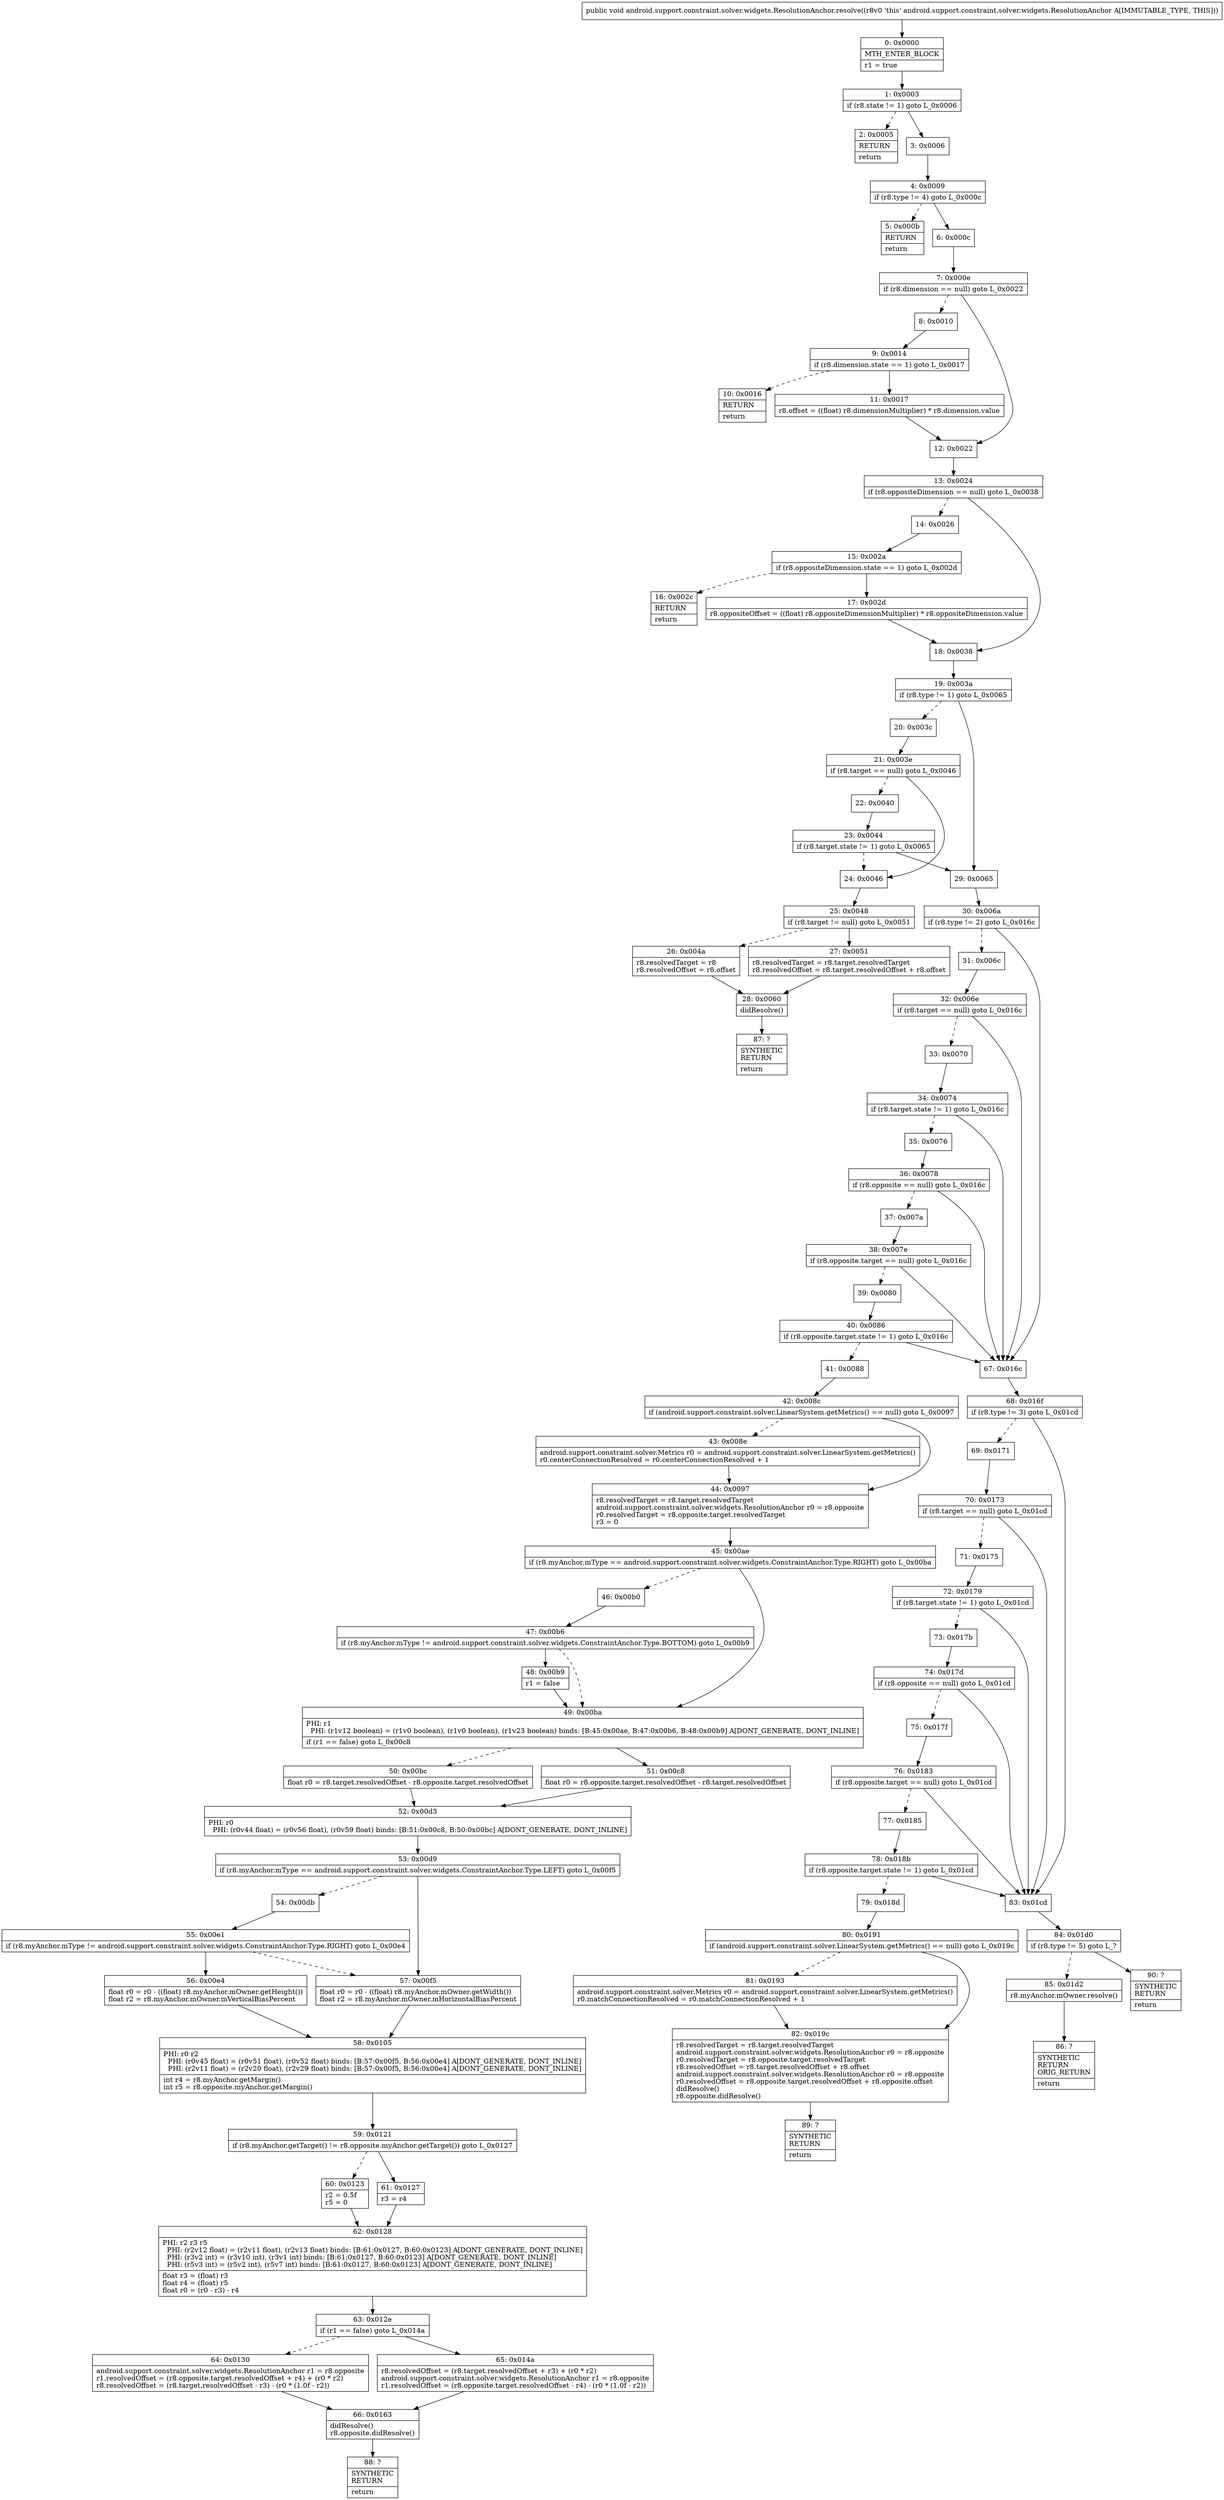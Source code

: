 digraph "CFG forandroid.support.constraint.solver.widgets.ResolutionAnchor.resolve()V" {
Node_0 [shape=record,label="{0\:\ 0x0000|MTH_ENTER_BLOCK\l|r1 = true\l}"];
Node_1 [shape=record,label="{1\:\ 0x0003|if (r8.state != 1) goto L_0x0006\l}"];
Node_2 [shape=record,label="{2\:\ 0x0005|RETURN\l|return\l}"];
Node_3 [shape=record,label="{3\:\ 0x0006}"];
Node_4 [shape=record,label="{4\:\ 0x0009|if (r8.type != 4) goto L_0x000c\l}"];
Node_5 [shape=record,label="{5\:\ 0x000b|RETURN\l|return\l}"];
Node_6 [shape=record,label="{6\:\ 0x000c}"];
Node_7 [shape=record,label="{7\:\ 0x000e|if (r8.dimension == null) goto L_0x0022\l}"];
Node_8 [shape=record,label="{8\:\ 0x0010}"];
Node_9 [shape=record,label="{9\:\ 0x0014|if (r8.dimension.state == 1) goto L_0x0017\l}"];
Node_10 [shape=record,label="{10\:\ 0x0016|RETURN\l|return\l}"];
Node_11 [shape=record,label="{11\:\ 0x0017|r8.offset = ((float) r8.dimensionMultiplier) * r8.dimension.value\l}"];
Node_12 [shape=record,label="{12\:\ 0x0022}"];
Node_13 [shape=record,label="{13\:\ 0x0024|if (r8.oppositeDimension == null) goto L_0x0038\l}"];
Node_14 [shape=record,label="{14\:\ 0x0026}"];
Node_15 [shape=record,label="{15\:\ 0x002a|if (r8.oppositeDimension.state == 1) goto L_0x002d\l}"];
Node_16 [shape=record,label="{16\:\ 0x002c|RETURN\l|return\l}"];
Node_17 [shape=record,label="{17\:\ 0x002d|r8.oppositeOffset = ((float) r8.oppositeDimensionMultiplier) * r8.oppositeDimension.value\l}"];
Node_18 [shape=record,label="{18\:\ 0x0038}"];
Node_19 [shape=record,label="{19\:\ 0x003a|if (r8.type != 1) goto L_0x0065\l}"];
Node_20 [shape=record,label="{20\:\ 0x003c}"];
Node_21 [shape=record,label="{21\:\ 0x003e|if (r8.target == null) goto L_0x0046\l}"];
Node_22 [shape=record,label="{22\:\ 0x0040}"];
Node_23 [shape=record,label="{23\:\ 0x0044|if (r8.target.state != 1) goto L_0x0065\l}"];
Node_24 [shape=record,label="{24\:\ 0x0046}"];
Node_25 [shape=record,label="{25\:\ 0x0048|if (r8.target != null) goto L_0x0051\l}"];
Node_26 [shape=record,label="{26\:\ 0x004a|r8.resolvedTarget = r8\lr8.resolvedOffset = r8.offset\l}"];
Node_27 [shape=record,label="{27\:\ 0x0051|r8.resolvedTarget = r8.target.resolvedTarget\lr8.resolvedOffset = r8.target.resolvedOffset + r8.offset\l}"];
Node_28 [shape=record,label="{28\:\ 0x0060|didResolve()\l}"];
Node_29 [shape=record,label="{29\:\ 0x0065}"];
Node_30 [shape=record,label="{30\:\ 0x006a|if (r8.type != 2) goto L_0x016c\l}"];
Node_31 [shape=record,label="{31\:\ 0x006c}"];
Node_32 [shape=record,label="{32\:\ 0x006e|if (r8.target == null) goto L_0x016c\l}"];
Node_33 [shape=record,label="{33\:\ 0x0070}"];
Node_34 [shape=record,label="{34\:\ 0x0074|if (r8.target.state != 1) goto L_0x016c\l}"];
Node_35 [shape=record,label="{35\:\ 0x0076}"];
Node_36 [shape=record,label="{36\:\ 0x0078|if (r8.opposite == null) goto L_0x016c\l}"];
Node_37 [shape=record,label="{37\:\ 0x007a}"];
Node_38 [shape=record,label="{38\:\ 0x007e|if (r8.opposite.target == null) goto L_0x016c\l}"];
Node_39 [shape=record,label="{39\:\ 0x0080}"];
Node_40 [shape=record,label="{40\:\ 0x0086|if (r8.opposite.target.state != 1) goto L_0x016c\l}"];
Node_41 [shape=record,label="{41\:\ 0x0088}"];
Node_42 [shape=record,label="{42\:\ 0x008c|if (android.support.constraint.solver.LinearSystem.getMetrics() == null) goto L_0x0097\l}"];
Node_43 [shape=record,label="{43\:\ 0x008e|android.support.constraint.solver.Metrics r0 = android.support.constraint.solver.LinearSystem.getMetrics()\lr0.centerConnectionResolved = r0.centerConnectionResolved + 1\l}"];
Node_44 [shape=record,label="{44\:\ 0x0097|r8.resolvedTarget = r8.target.resolvedTarget\landroid.support.constraint.solver.widgets.ResolutionAnchor r0 = r8.opposite\lr0.resolvedTarget = r8.opposite.target.resolvedTarget\lr3 = 0\l}"];
Node_45 [shape=record,label="{45\:\ 0x00ae|if (r8.myAnchor.mType == android.support.constraint.solver.widgets.ConstraintAnchor.Type.RIGHT) goto L_0x00ba\l}"];
Node_46 [shape=record,label="{46\:\ 0x00b0}"];
Node_47 [shape=record,label="{47\:\ 0x00b6|if (r8.myAnchor.mType != android.support.constraint.solver.widgets.ConstraintAnchor.Type.BOTTOM) goto L_0x00b9\l}"];
Node_48 [shape=record,label="{48\:\ 0x00b9|r1 = false\l}"];
Node_49 [shape=record,label="{49\:\ 0x00ba|PHI: r1 \l  PHI: (r1v12 boolean) = (r1v0 boolean), (r1v0 boolean), (r1v23 boolean) binds: [B:45:0x00ae, B:47:0x00b6, B:48:0x00b9] A[DONT_GENERATE, DONT_INLINE]\l|if (r1 == false) goto L_0x00c8\l}"];
Node_50 [shape=record,label="{50\:\ 0x00bc|float r0 = r8.target.resolvedOffset \- r8.opposite.target.resolvedOffset\l}"];
Node_51 [shape=record,label="{51\:\ 0x00c8|float r0 = r8.opposite.target.resolvedOffset \- r8.target.resolvedOffset\l}"];
Node_52 [shape=record,label="{52\:\ 0x00d3|PHI: r0 \l  PHI: (r0v44 float) = (r0v56 float), (r0v59 float) binds: [B:51:0x00c8, B:50:0x00bc] A[DONT_GENERATE, DONT_INLINE]\l}"];
Node_53 [shape=record,label="{53\:\ 0x00d9|if (r8.myAnchor.mType == android.support.constraint.solver.widgets.ConstraintAnchor.Type.LEFT) goto L_0x00f5\l}"];
Node_54 [shape=record,label="{54\:\ 0x00db}"];
Node_55 [shape=record,label="{55\:\ 0x00e1|if (r8.myAnchor.mType != android.support.constraint.solver.widgets.ConstraintAnchor.Type.RIGHT) goto L_0x00e4\l}"];
Node_56 [shape=record,label="{56\:\ 0x00e4|float r0 = r0 \- ((float) r8.myAnchor.mOwner.getHeight())\lfloat r2 = r8.myAnchor.mOwner.mVerticalBiasPercent\l}"];
Node_57 [shape=record,label="{57\:\ 0x00f5|float r0 = r0 \- ((float) r8.myAnchor.mOwner.getWidth())\lfloat r2 = r8.myAnchor.mOwner.mHorizontalBiasPercent\l}"];
Node_58 [shape=record,label="{58\:\ 0x0105|PHI: r0 r2 \l  PHI: (r0v45 float) = (r0v51 float), (r0v52 float) binds: [B:57:0x00f5, B:56:0x00e4] A[DONT_GENERATE, DONT_INLINE]\l  PHI: (r2v11 float) = (r2v20 float), (r2v29 float) binds: [B:57:0x00f5, B:56:0x00e4] A[DONT_GENERATE, DONT_INLINE]\l|int r4 = r8.myAnchor.getMargin()\lint r5 = r8.opposite.myAnchor.getMargin()\l}"];
Node_59 [shape=record,label="{59\:\ 0x0121|if (r8.myAnchor.getTarget() != r8.opposite.myAnchor.getTarget()) goto L_0x0127\l}"];
Node_60 [shape=record,label="{60\:\ 0x0123|r2 = 0.5f\lr5 = 0\l}"];
Node_61 [shape=record,label="{61\:\ 0x0127|r3 = r4\l}"];
Node_62 [shape=record,label="{62\:\ 0x0128|PHI: r2 r3 r5 \l  PHI: (r2v12 float) = (r2v11 float), (r2v13 float) binds: [B:61:0x0127, B:60:0x0123] A[DONT_GENERATE, DONT_INLINE]\l  PHI: (r3v2 int) = (r3v10 int), (r3v1 int) binds: [B:61:0x0127, B:60:0x0123] A[DONT_GENERATE, DONT_INLINE]\l  PHI: (r5v3 int) = (r5v2 int), (r5v7 int) binds: [B:61:0x0127, B:60:0x0123] A[DONT_GENERATE, DONT_INLINE]\l|float r3 = (float) r3\lfloat r4 = (float) r5\lfloat r0 = (r0 \- r3) \- r4\l}"];
Node_63 [shape=record,label="{63\:\ 0x012e|if (r1 == false) goto L_0x014a\l}"];
Node_64 [shape=record,label="{64\:\ 0x0130|android.support.constraint.solver.widgets.ResolutionAnchor r1 = r8.opposite\lr1.resolvedOffset = (r8.opposite.target.resolvedOffset + r4) + (r0 * r2)\lr8.resolvedOffset = (r8.target.resolvedOffset \- r3) \- (r0 * (1.0f \- r2))\l}"];
Node_65 [shape=record,label="{65\:\ 0x014a|r8.resolvedOffset = (r8.target.resolvedOffset + r3) + (r0 * r2)\landroid.support.constraint.solver.widgets.ResolutionAnchor r1 = r8.opposite\lr1.resolvedOffset = (r8.opposite.target.resolvedOffset \- r4) \- (r0 * (1.0f \- r2))\l}"];
Node_66 [shape=record,label="{66\:\ 0x0163|didResolve()\lr8.opposite.didResolve()\l}"];
Node_67 [shape=record,label="{67\:\ 0x016c}"];
Node_68 [shape=record,label="{68\:\ 0x016f|if (r8.type != 3) goto L_0x01cd\l}"];
Node_69 [shape=record,label="{69\:\ 0x0171}"];
Node_70 [shape=record,label="{70\:\ 0x0173|if (r8.target == null) goto L_0x01cd\l}"];
Node_71 [shape=record,label="{71\:\ 0x0175}"];
Node_72 [shape=record,label="{72\:\ 0x0179|if (r8.target.state != 1) goto L_0x01cd\l}"];
Node_73 [shape=record,label="{73\:\ 0x017b}"];
Node_74 [shape=record,label="{74\:\ 0x017d|if (r8.opposite == null) goto L_0x01cd\l}"];
Node_75 [shape=record,label="{75\:\ 0x017f}"];
Node_76 [shape=record,label="{76\:\ 0x0183|if (r8.opposite.target == null) goto L_0x01cd\l}"];
Node_77 [shape=record,label="{77\:\ 0x0185}"];
Node_78 [shape=record,label="{78\:\ 0x018b|if (r8.opposite.target.state != 1) goto L_0x01cd\l}"];
Node_79 [shape=record,label="{79\:\ 0x018d}"];
Node_80 [shape=record,label="{80\:\ 0x0191|if (android.support.constraint.solver.LinearSystem.getMetrics() == null) goto L_0x019c\l}"];
Node_81 [shape=record,label="{81\:\ 0x0193|android.support.constraint.solver.Metrics r0 = android.support.constraint.solver.LinearSystem.getMetrics()\lr0.matchConnectionResolved = r0.matchConnectionResolved + 1\l}"];
Node_82 [shape=record,label="{82\:\ 0x019c|r8.resolvedTarget = r8.target.resolvedTarget\landroid.support.constraint.solver.widgets.ResolutionAnchor r0 = r8.opposite\lr0.resolvedTarget = r8.opposite.target.resolvedTarget\lr8.resolvedOffset = r8.target.resolvedOffset + r8.offset\landroid.support.constraint.solver.widgets.ResolutionAnchor r0 = r8.opposite\lr0.resolvedOffset = r8.opposite.target.resolvedOffset + r8.opposite.offset\ldidResolve()\lr8.opposite.didResolve()\l}"];
Node_83 [shape=record,label="{83\:\ 0x01cd}"];
Node_84 [shape=record,label="{84\:\ 0x01d0|if (r8.type != 5) goto L_?\l}"];
Node_85 [shape=record,label="{85\:\ 0x01d2|r8.myAnchor.mOwner.resolve()\l}"];
Node_86 [shape=record,label="{86\:\ ?|SYNTHETIC\lRETURN\lORIG_RETURN\l|return\l}"];
Node_87 [shape=record,label="{87\:\ ?|SYNTHETIC\lRETURN\l|return\l}"];
Node_88 [shape=record,label="{88\:\ ?|SYNTHETIC\lRETURN\l|return\l}"];
Node_89 [shape=record,label="{89\:\ ?|SYNTHETIC\lRETURN\l|return\l}"];
Node_90 [shape=record,label="{90\:\ ?|SYNTHETIC\lRETURN\l|return\l}"];
MethodNode[shape=record,label="{public void android.support.constraint.solver.widgets.ResolutionAnchor.resolve((r8v0 'this' android.support.constraint.solver.widgets.ResolutionAnchor A[IMMUTABLE_TYPE, THIS])) }"];
MethodNode -> Node_0;
Node_0 -> Node_1;
Node_1 -> Node_2[style=dashed];
Node_1 -> Node_3;
Node_3 -> Node_4;
Node_4 -> Node_5[style=dashed];
Node_4 -> Node_6;
Node_6 -> Node_7;
Node_7 -> Node_8[style=dashed];
Node_7 -> Node_12;
Node_8 -> Node_9;
Node_9 -> Node_10[style=dashed];
Node_9 -> Node_11;
Node_11 -> Node_12;
Node_12 -> Node_13;
Node_13 -> Node_14[style=dashed];
Node_13 -> Node_18;
Node_14 -> Node_15;
Node_15 -> Node_16[style=dashed];
Node_15 -> Node_17;
Node_17 -> Node_18;
Node_18 -> Node_19;
Node_19 -> Node_20[style=dashed];
Node_19 -> Node_29;
Node_20 -> Node_21;
Node_21 -> Node_22[style=dashed];
Node_21 -> Node_24;
Node_22 -> Node_23;
Node_23 -> Node_24[style=dashed];
Node_23 -> Node_29;
Node_24 -> Node_25;
Node_25 -> Node_26[style=dashed];
Node_25 -> Node_27;
Node_26 -> Node_28;
Node_27 -> Node_28;
Node_28 -> Node_87;
Node_29 -> Node_30;
Node_30 -> Node_31[style=dashed];
Node_30 -> Node_67;
Node_31 -> Node_32;
Node_32 -> Node_33[style=dashed];
Node_32 -> Node_67;
Node_33 -> Node_34;
Node_34 -> Node_35[style=dashed];
Node_34 -> Node_67;
Node_35 -> Node_36;
Node_36 -> Node_37[style=dashed];
Node_36 -> Node_67;
Node_37 -> Node_38;
Node_38 -> Node_39[style=dashed];
Node_38 -> Node_67;
Node_39 -> Node_40;
Node_40 -> Node_41[style=dashed];
Node_40 -> Node_67;
Node_41 -> Node_42;
Node_42 -> Node_43[style=dashed];
Node_42 -> Node_44;
Node_43 -> Node_44;
Node_44 -> Node_45;
Node_45 -> Node_46[style=dashed];
Node_45 -> Node_49;
Node_46 -> Node_47;
Node_47 -> Node_48;
Node_47 -> Node_49[style=dashed];
Node_48 -> Node_49;
Node_49 -> Node_50[style=dashed];
Node_49 -> Node_51;
Node_50 -> Node_52;
Node_51 -> Node_52;
Node_52 -> Node_53;
Node_53 -> Node_54[style=dashed];
Node_53 -> Node_57;
Node_54 -> Node_55;
Node_55 -> Node_56;
Node_55 -> Node_57[style=dashed];
Node_56 -> Node_58;
Node_57 -> Node_58;
Node_58 -> Node_59;
Node_59 -> Node_60[style=dashed];
Node_59 -> Node_61;
Node_60 -> Node_62;
Node_61 -> Node_62;
Node_62 -> Node_63;
Node_63 -> Node_64[style=dashed];
Node_63 -> Node_65;
Node_64 -> Node_66;
Node_65 -> Node_66;
Node_66 -> Node_88;
Node_67 -> Node_68;
Node_68 -> Node_69[style=dashed];
Node_68 -> Node_83;
Node_69 -> Node_70;
Node_70 -> Node_71[style=dashed];
Node_70 -> Node_83;
Node_71 -> Node_72;
Node_72 -> Node_73[style=dashed];
Node_72 -> Node_83;
Node_73 -> Node_74;
Node_74 -> Node_75[style=dashed];
Node_74 -> Node_83;
Node_75 -> Node_76;
Node_76 -> Node_77[style=dashed];
Node_76 -> Node_83;
Node_77 -> Node_78;
Node_78 -> Node_79[style=dashed];
Node_78 -> Node_83;
Node_79 -> Node_80;
Node_80 -> Node_81[style=dashed];
Node_80 -> Node_82;
Node_81 -> Node_82;
Node_82 -> Node_89;
Node_83 -> Node_84;
Node_84 -> Node_85[style=dashed];
Node_84 -> Node_90;
Node_85 -> Node_86;
}

